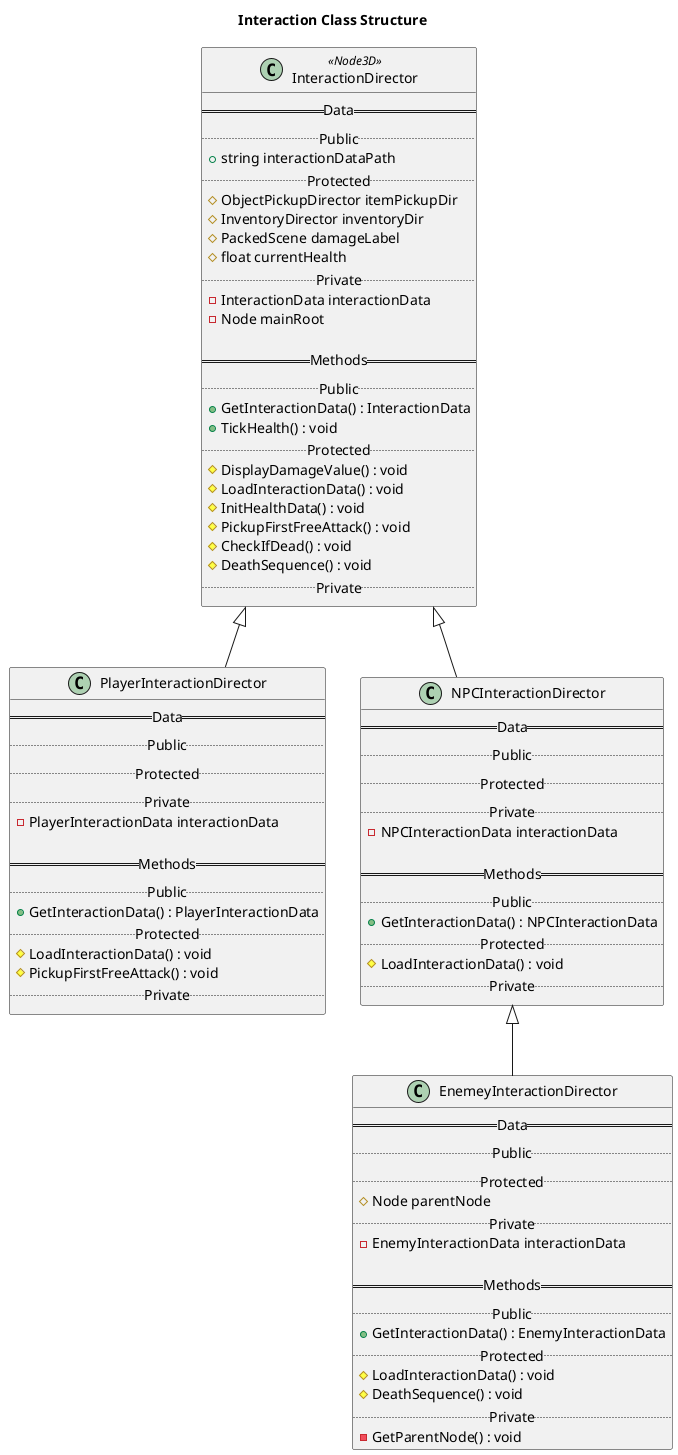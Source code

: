 @startuml Interaction Class Structure

title Interaction Class Structure

class InteractionDirector <<Node3D>>{
    == Data ==
    .. Public ..
    + string interactionDataPath
    .. Protected ..
    # ObjectPickupDirector itemPickupDir
	# InventoryDirector inventoryDir
	# PackedScene damageLabel
	# float currentHealth
    .. Private ..
    - InteractionData interactionData
    - Node mainRoot

    == Methods ==
    .. Public ..
    + GetInteractionData() : InteractionData
    + TickHealth() : void
    .. Protected ..
    # DisplayDamageValue() : void
    # LoadInteractionData() : void
    # InitHealthData() : void
    # PickupFirstFreeAttack() : void
    # CheckIfDead() : void
    # DeathSequence() : void
    .. Private ..
}

class PlayerInteractionDirector {
    == Data ==
    .. Public ..
    .. Protected ..
    .. Private ..
    - PlayerInteractionData interactionData

    == Methods ==
    .. Public ..
    + GetInteractionData() : PlayerInteractionData
    .. Protected ..
    # LoadInteractionData() : void
    # PickupFirstFreeAttack() : void
    .. Private ..
}

class NPCInteractionDirector {
    == Data ==
    .. Public ..
    .. Protected ..
    .. Private ..
    - NPCInteractionData interactionData

    == Methods ==
    .. Public ..
    + GetInteractionData() : NPCInteractionData
    .. Protected ..
    # LoadInteractionData() : void
    .. Private ..
}

class EnemeyInteractionDirector {
    == Data ==
    .. Public ..
    .. Protected ..
    # Node parentNode
    .. Private ..
    - EnemyInteractionData interactionData

    == Methods ==
    .. Public ..
    + GetInteractionData() : EnemyInteractionData
    .. Protected ..
    # LoadInteractionData() : void
    # DeathSequence() : void
    .. Private ..
    - GetParentNode() : void
}

InteractionDirector <|-- PlayerInteractionDirector
InteractionDirector <|-- NPCInteractionDirector
NPCInteractionDirector <|-- EnemeyInteractionDirector

@enduml